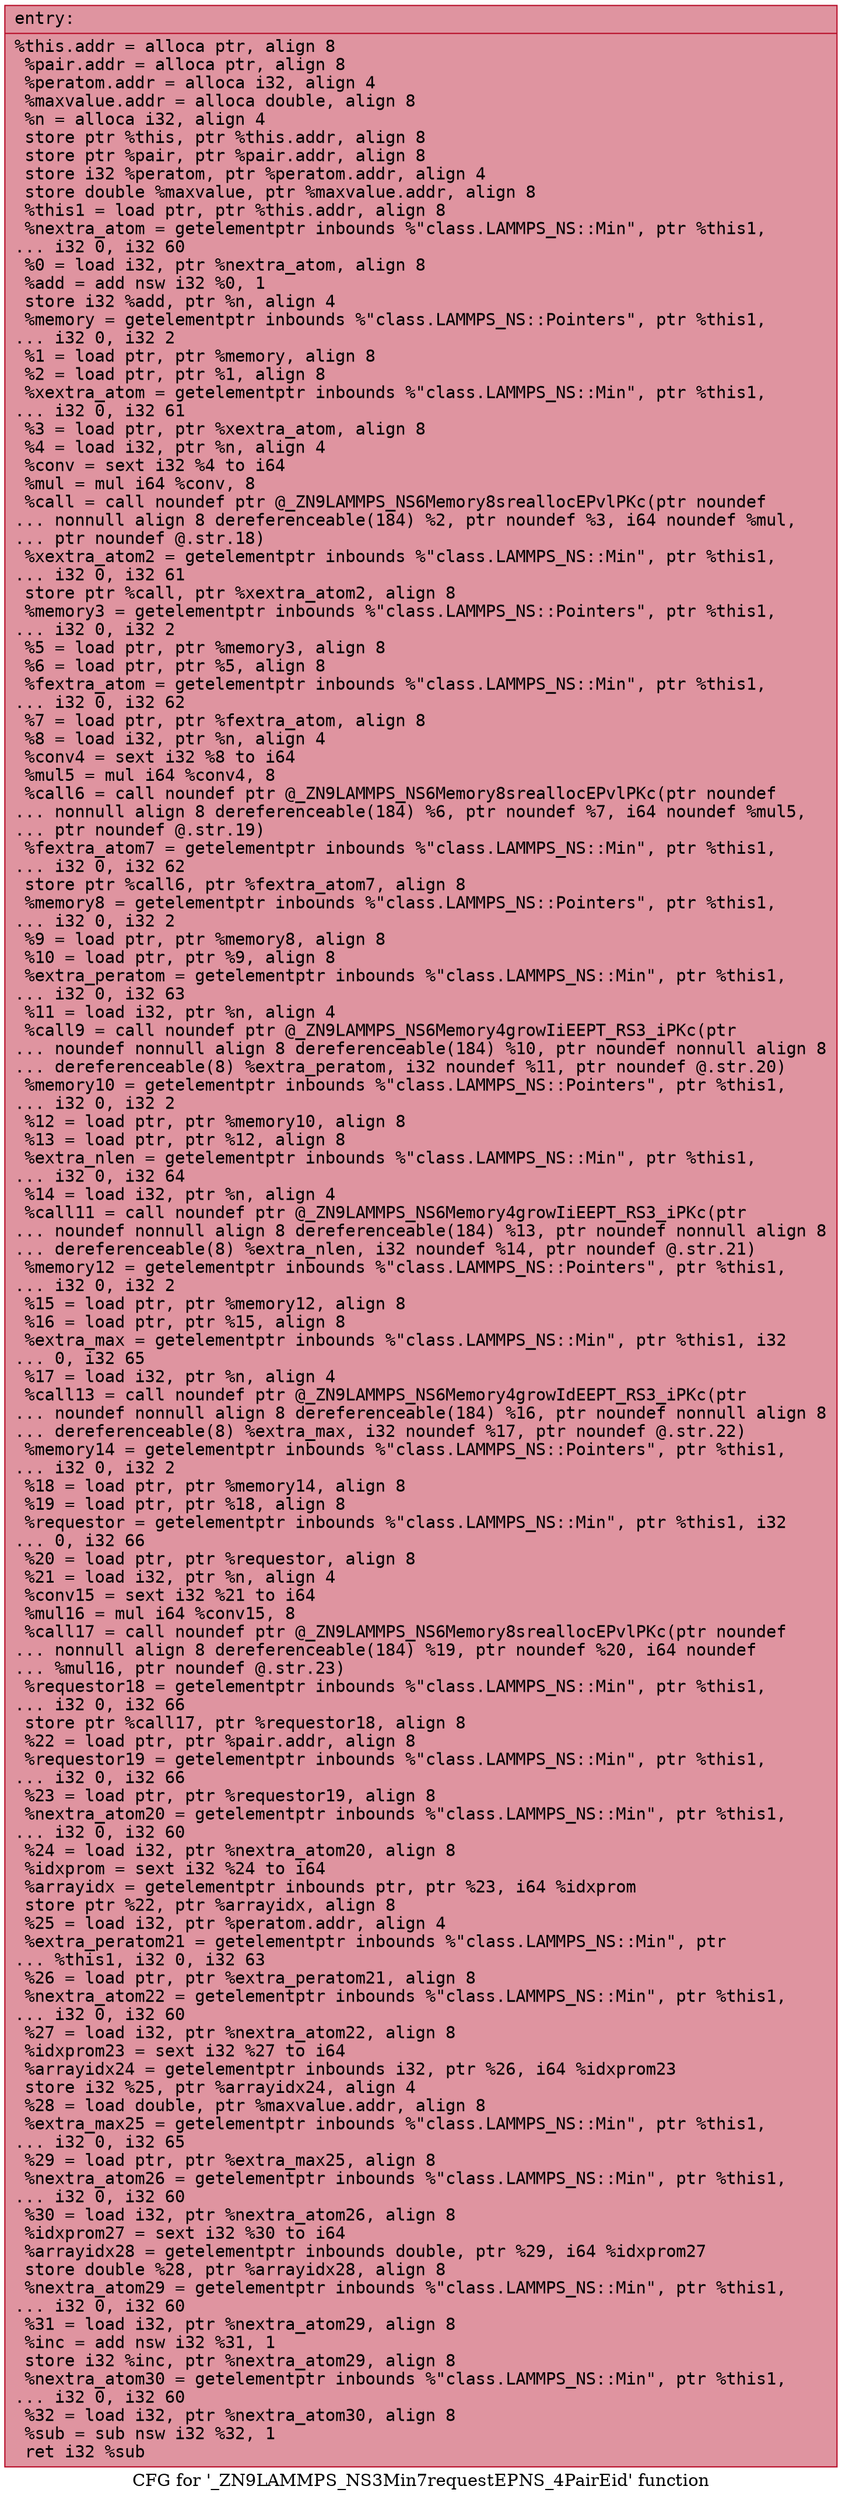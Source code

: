 digraph "CFG for '_ZN9LAMMPS_NS3Min7requestEPNS_4PairEid' function" {
	label="CFG for '_ZN9LAMMPS_NS3Min7requestEPNS_4PairEid' function";

	Node0x55814acd26d0 [shape=record,color="#b70d28ff", style=filled, fillcolor="#b70d2870" fontname="Courier",label="{entry:\l|  %this.addr = alloca ptr, align 8\l  %pair.addr = alloca ptr, align 8\l  %peratom.addr = alloca i32, align 4\l  %maxvalue.addr = alloca double, align 8\l  %n = alloca i32, align 4\l  store ptr %this, ptr %this.addr, align 8\l  store ptr %pair, ptr %pair.addr, align 8\l  store i32 %peratom, ptr %peratom.addr, align 4\l  store double %maxvalue, ptr %maxvalue.addr, align 8\l  %this1 = load ptr, ptr %this.addr, align 8\l  %nextra_atom = getelementptr inbounds %\"class.LAMMPS_NS::Min\", ptr %this1,\l... i32 0, i32 60\l  %0 = load i32, ptr %nextra_atom, align 8\l  %add = add nsw i32 %0, 1\l  store i32 %add, ptr %n, align 4\l  %memory = getelementptr inbounds %\"class.LAMMPS_NS::Pointers\", ptr %this1,\l... i32 0, i32 2\l  %1 = load ptr, ptr %memory, align 8\l  %2 = load ptr, ptr %1, align 8\l  %xextra_atom = getelementptr inbounds %\"class.LAMMPS_NS::Min\", ptr %this1,\l... i32 0, i32 61\l  %3 = load ptr, ptr %xextra_atom, align 8\l  %4 = load i32, ptr %n, align 4\l  %conv = sext i32 %4 to i64\l  %mul = mul i64 %conv, 8\l  %call = call noundef ptr @_ZN9LAMMPS_NS6Memory8sreallocEPvlPKc(ptr noundef\l... nonnull align 8 dereferenceable(184) %2, ptr noundef %3, i64 noundef %mul,\l... ptr noundef @.str.18)\l  %xextra_atom2 = getelementptr inbounds %\"class.LAMMPS_NS::Min\", ptr %this1,\l... i32 0, i32 61\l  store ptr %call, ptr %xextra_atom2, align 8\l  %memory3 = getelementptr inbounds %\"class.LAMMPS_NS::Pointers\", ptr %this1,\l... i32 0, i32 2\l  %5 = load ptr, ptr %memory3, align 8\l  %6 = load ptr, ptr %5, align 8\l  %fextra_atom = getelementptr inbounds %\"class.LAMMPS_NS::Min\", ptr %this1,\l... i32 0, i32 62\l  %7 = load ptr, ptr %fextra_atom, align 8\l  %8 = load i32, ptr %n, align 4\l  %conv4 = sext i32 %8 to i64\l  %mul5 = mul i64 %conv4, 8\l  %call6 = call noundef ptr @_ZN9LAMMPS_NS6Memory8sreallocEPvlPKc(ptr noundef\l... nonnull align 8 dereferenceable(184) %6, ptr noundef %7, i64 noundef %mul5,\l... ptr noundef @.str.19)\l  %fextra_atom7 = getelementptr inbounds %\"class.LAMMPS_NS::Min\", ptr %this1,\l... i32 0, i32 62\l  store ptr %call6, ptr %fextra_atom7, align 8\l  %memory8 = getelementptr inbounds %\"class.LAMMPS_NS::Pointers\", ptr %this1,\l... i32 0, i32 2\l  %9 = load ptr, ptr %memory8, align 8\l  %10 = load ptr, ptr %9, align 8\l  %extra_peratom = getelementptr inbounds %\"class.LAMMPS_NS::Min\", ptr %this1,\l... i32 0, i32 63\l  %11 = load i32, ptr %n, align 4\l  %call9 = call noundef ptr @_ZN9LAMMPS_NS6Memory4growIiEEPT_RS3_iPKc(ptr\l... noundef nonnull align 8 dereferenceable(184) %10, ptr noundef nonnull align 8\l... dereferenceable(8) %extra_peratom, i32 noundef %11, ptr noundef @.str.20)\l  %memory10 = getelementptr inbounds %\"class.LAMMPS_NS::Pointers\", ptr %this1,\l... i32 0, i32 2\l  %12 = load ptr, ptr %memory10, align 8\l  %13 = load ptr, ptr %12, align 8\l  %extra_nlen = getelementptr inbounds %\"class.LAMMPS_NS::Min\", ptr %this1,\l... i32 0, i32 64\l  %14 = load i32, ptr %n, align 4\l  %call11 = call noundef ptr @_ZN9LAMMPS_NS6Memory4growIiEEPT_RS3_iPKc(ptr\l... noundef nonnull align 8 dereferenceable(184) %13, ptr noundef nonnull align 8\l... dereferenceable(8) %extra_nlen, i32 noundef %14, ptr noundef @.str.21)\l  %memory12 = getelementptr inbounds %\"class.LAMMPS_NS::Pointers\", ptr %this1,\l... i32 0, i32 2\l  %15 = load ptr, ptr %memory12, align 8\l  %16 = load ptr, ptr %15, align 8\l  %extra_max = getelementptr inbounds %\"class.LAMMPS_NS::Min\", ptr %this1, i32\l... 0, i32 65\l  %17 = load i32, ptr %n, align 4\l  %call13 = call noundef ptr @_ZN9LAMMPS_NS6Memory4growIdEEPT_RS3_iPKc(ptr\l... noundef nonnull align 8 dereferenceable(184) %16, ptr noundef nonnull align 8\l... dereferenceable(8) %extra_max, i32 noundef %17, ptr noundef @.str.22)\l  %memory14 = getelementptr inbounds %\"class.LAMMPS_NS::Pointers\", ptr %this1,\l... i32 0, i32 2\l  %18 = load ptr, ptr %memory14, align 8\l  %19 = load ptr, ptr %18, align 8\l  %requestor = getelementptr inbounds %\"class.LAMMPS_NS::Min\", ptr %this1, i32\l... 0, i32 66\l  %20 = load ptr, ptr %requestor, align 8\l  %21 = load i32, ptr %n, align 4\l  %conv15 = sext i32 %21 to i64\l  %mul16 = mul i64 %conv15, 8\l  %call17 = call noundef ptr @_ZN9LAMMPS_NS6Memory8sreallocEPvlPKc(ptr noundef\l... nonnull align 8 dereferenceable(184) %19, ptr noundef %20, i64 noundef\l... %mul16, ptr noundef @.str.23)\l  %requestor18 = getelementptr inbounds %\"class.LAMMPS_NS::Min\", ptr %this1,\l... i32 0, i32 66\l  store ptr %call17, ptr %requestor18, align 8\l  %22 = load ptr, ptr %pair.addr, align 8\l  %requestor19 = getelementptr inbounds %\"class.LAMMPS_NS::Min\", ptr %this1,\l... i32 0, i32 66\l  %23 = load ptr, ptr %requestor19, align 8\l  %nextra_atom20 = getelementptr inbounds %\"class.LAMMPS_NS::Min\", ptr %this1,\l... i32 0, i32 60\l  %24 = load i32, ptr %nextra_atom20, align 8\l  %idxprom = sext i32 %24 to i64\l  %arrayidx = getelementptr inbounds ptr, ptr %23, i64 %idxprom\l  store ptr %22, ptr %arrayidx, align 8\l  %25 = load i32, ptr %peratom.addr, align 4\l  %extra_peratom21 = getelementptr inbounds %\"class.LAMMPS_NS::Min\", ptr\l... %this1, i32 0, i32 63\l  %26 = load ptr, ptr %extra_peratom21, align 8\l  %nextra_atom22 = getelementptr inbounds %\"class.LAMMPS_NS::Min\", ptr %this1,\l... i32 0, i32 60\l  %27 = load i32, ptr %nextra_atom22, align 8\l  %idxprom23 = sext i32 %27 to i64\l  %arrayidx24 = getelementptr inbounds i32, ptr %26, i64 %idxprom23\l  store i32 %25, ptr %arrayidx24, align 4\l  %28 = load double, ptr %maxvalue.addr, align 8\l  %extra_max25 = getelementptr inbounds %\"class.LAMMPS_NS::Min\", ptr %this1,\l... i32 0, i32 65\l  %29 = load ptr, ptr %extra_max25, align 8\l  %nextra_atom26 = getelementptr inbounds %\"class.LAMMPS_NS::Min\", ptr %this1,\l... i32 0, i32 60\l  %30 = load i32, ptr %nextra_atom26, align 8\l  %idxprom27 = sext i32 %30 to i64\l  %arrayidx28 = getelementptr inbounds double, ptr %29, i64 %idxprom27\l  store double %28, ptr %arrayidx28, align 8\l  %nextra_atom29 = getelementptr inbounds %\"class.LAMMPS_NS::Min\", ptr %this1,\l... i32 0, i32 60\l  %31 = load i32, ptr %nextra_atom29, align 8\l  %inc = add nsw i32 %31, 1\l  store i32 %inc, ptr %nextra_atom29, align 8\l  %nextra_atom30 = getelementptr inbounds %\"class.LAMMPS_NS::Min\", ptr %this1,\l... i32 0, i32 60\l  %32 = load i32, ptr %nextra_atom30, align 8\l  %sub = sub nsw i32 %32, 1\l  ret i32 %sub\l}"];
}
